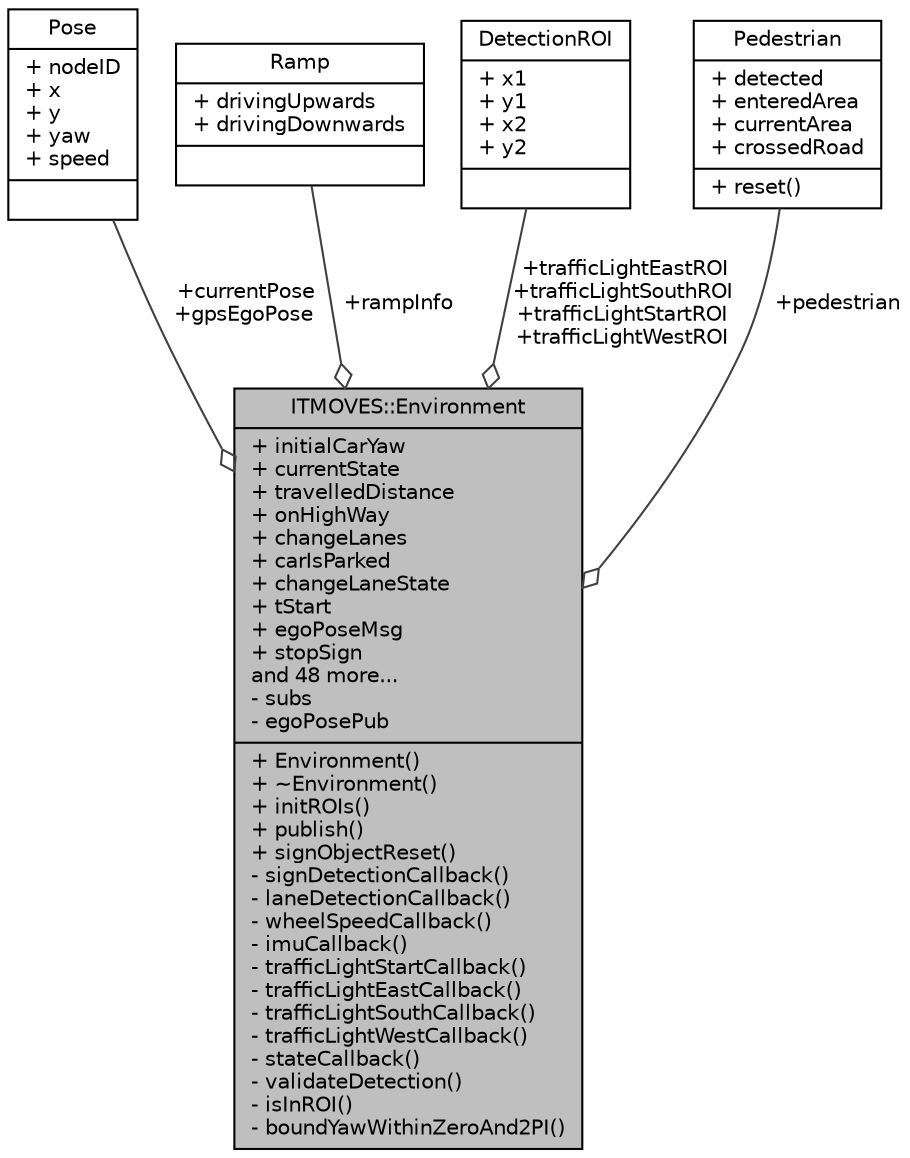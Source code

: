 digraph "ITMOVES::Environment"
{
 // LATEX_PDF_SIZE
  edge [fontname="Helvetica",fontsize="10",labelfontname="Helvetica",labelfontsize="10"];
  node [fontname="Helvetica",fontsize="10",shape=record];
  Node1 [label="{ITMOVES::Environment\n|+ initialCarYaw\l+ currentState\l+ travelledDistance\l+ onHighWay\l+ changeLanes\l+ carIsParked\l+ changeLaneState\l+ tStart\l+ egoPoseMsg\l+ stopSign\land 48 more...\l- subs\l- egoPosePub\l|+ Environment()\l+ ~Environment()\l+ initROIs()\l+ publish()\l+ signObjectReset()\l- signDetectionCallback()\l- laneDetectionCallback()\l- wheelSpeedCallback()\l- imuCallback()\l- trafficLightStartCallback()\l- trafficLightEastCallback()\l- trafficLightSouthCallback()\l- trafficLightWestCallback()\l- stateCallback()\l- validateDetection()\l- isInROI()\l- boundYawWithinZeroAnd2PI()\l}",height=0.2,width=0.4,color="black", fillcolor="grey75", style="filled", fontcolor="black",tooltip="This class combines all values from the input sensors, processes them further and then sets the vehic..."];
  Node2 -> Node1 [color="grey25",fontsize="10",style="solid",label=" +currentPose\n+gpsEgoPose" ,arrowhead="odiamond",fontname="Helvetica"];
  Node2 [label="{Pose\n|+ nodeID\l+ x\l+ y\l+ yaw\l+ speed\l|}",height=0.2,width=0.4,color="black", fillcolor="white", style="filled",URL="$struct_pose.html",tooltip="Struct that holds the current pose of the vehicle."];
  Node3 -> Node1 [color="grey25",fontsize="10",style="solid",label=" +rampInfo" ,arrowhead="odiamond",fontname="Helvetica"];
  Node3 [label="{Ramp\n|+ drivingUpwards\l+ drivingDownwards\l|}",height=0.2,width=0.4,color="black", fillcolor="white", style="filled",URL="$struct_ramp.html",tooltip="Struct that holds information about driving up/down the ramp."];
  Node4 -> Node1 [color="grey25",fontsize="10",style="solid",label=" +trafficLightEastROI\n+trafficLightSouthROI\n+trafficLightStartROI\n+trafficLightWestROI" ,arrowhead="odiamond",fontname="Helvetica"];
  Node4 [label="{DetectionROI\n|+ x1\l+ y1\l+ x2\l+ y2\l|}",height=0.2,width=0.4,color="black", fillcolor="white", style="filled",URL="$struct_detection_r_o_i.html",tooltip="Struct for defining region of interests in the shape of rectangles to specify where the respective ob..."];
  Node5 -> Node1 [color="grey25",fontsize="10",style="solid",label=" +pedestrian" ,arrowhead="odiamond",fontname="Helvetica"];
  Node5 [label="{Pedestrian\n|+ detected\l+ enteredArea\l+ currentArea\l+ crossedRoad\l|+ reset()\l}",height=0.2,width=0.4,color="black", fillcolor="white", style="filled",URL="$struct_pedestrian.html",tooltip="Struct used to store information about detected pedestrians."];
}
